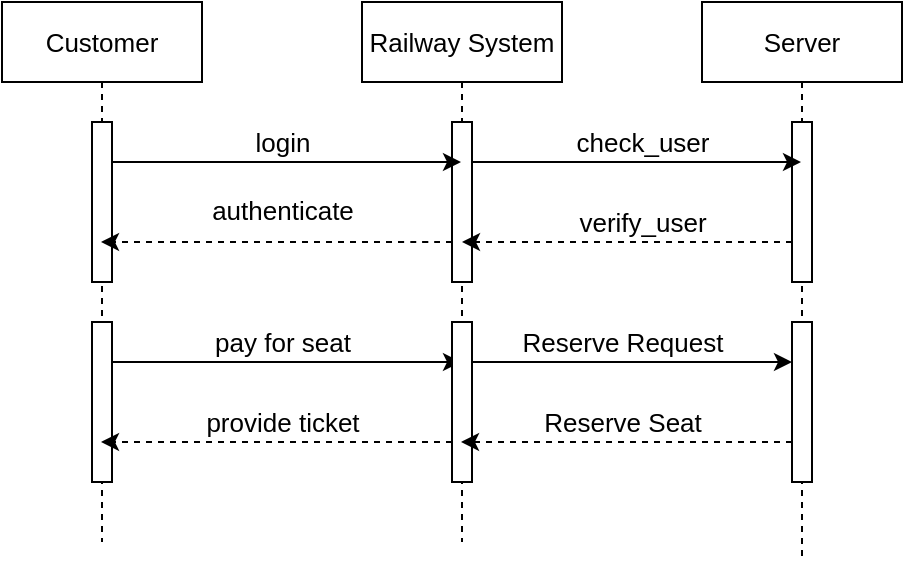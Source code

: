 <mxfile>
    <diagram id="gbISQzEUw9iSk1plu348" name="Page-1">
        <mxGraphModel dx="554" dy="443" grid="1" gridSize="10" guides="1" tooltips="1" connect="1" arrows="1" fold="1" page="1" pageScale="1" pageWidth="850" pageHeight="1100" math="0" shadow="0">
            <root>
                <mxCell id="0"/>
                <mxCell id="1" parent="0"/>
                <mxCell id="2" value="Customer" style="shape=umlLifeline;perimeter=lifelinePerimeter;whiteSpace=wrap;html=1;container=1;collapsible=0;recursiveResize=0;outlineConnect=0;fontSize=13;" vertex="1" parent="1">
                    <mxGeometry x="100" y="170" width="100" height="270" as="geometry"/>
                </mxCell>
                <mxCell id="3" value="" style="html=1;points=[];perimeter=orthogonalPerimeter;fontSize=13;" vertex="1" parent="2">
                    <mxGeometry x="45" y="60" width="10" height="80" as="geometry"/>
                </mxCell>
                <mxCell id="5" value="Railway System" style="shape=umlLifeline;perimeter=lifelinePerimeter;whiteSpace=wrap;html=1;container=1;collapsible=0;recursiveResize=0;outlineConnect=0;fontSize=13;" vertex="1" parent="1">
                    <mxGeometry x="280" y="170" width="100" height="270" as="geometry"/>
                </mxCell>
                <mxCell id="6" value="" style="html=1;points=[];perimeter=orthogonalPerimeter;fontSize=13;" vertex="1" parent="5">
                    <mxGeometry x="45" y="60" width="10" height="80" as="geometry"/>
                </mxCell>
                <mxCell id="7" value="Server" style="shape=umlLifeline;perimeter=lifelinePerimeter;whiteSpace=wrap;html=1;container=1;collapsible=0;recursiveResize=0;outlineConnect=0;fontSize=13;" vertex="1" parent="1">
                    <mxGeometry x="450" y="170" width="100" height="280" as="geometry"/>
                </mxCell>
                <mxCell id="8" value="" style="html=1;points=[];perimeter=orthogonalPerimeter;fontSize=13;" vertex="1" parent="7">
                    <mxGeometry x="45" y="60" width="10" height="80" as="geometry"/>
                </mxCell>
                <mxCell id="9" style="edgeStyle=none;html=1;fontSize=13;" edge="1" parent="1" source="3" target="5">
                    <mxGeometry relative="1" as="geometry">
                        <Array as="points">
                            <mxPoint x="220" y="250"/>
                        </Array>
                    </mxGeometry>
                </mxCell>
                <mxCell id="10" value="login" style="edgeLabel;html=1;align=center;verticalAlign=bottom;resizable=0;points=[];labelPosition=center;verticalLabelPosition=top;fontSize=13;" vertex="1" connectable="0" parent="9">
                    <mxGeometry x="0.284" y="1" relative="1" as="geometry">
                        <mxPoint x="-27" y="1" as="offset"/>
                    </mxGeometry>
                </mxCell>
                <mxCell id="11" style="edgeStyle=none;html=1;fontSize=13;dashed=1;" edge="1" parent="1">
                    <mxGeometry relative="1" as="geometry">
                        <mxPoint x="325" y="290" as="sourcePoint"/>
                        <mxPoint x="149.5" y="290" as="targetPoint"/>
                        <Array as="points">
                            <mxPoint x="310" y="290"/>
                        </Array>
                    </mxGeometry>
                </mxCell>
                <mxCell id="12" value="authenticate" style="edgeLabel;html=1;align=center;verticalAlign=top;resizable=0;points=[];fontSize=13;labelPosition=center;verticalLabelPosition=bottom;" vertex="1" connectable="0" parent="11">
                    <mxGeometry x="-0.419" y="3" relative="1" as="geometry">
                        <mxPoint x="-34" y="-33" as="offset"/>
                    </mxGeometry>
                </mxCell>
                <mxCell id="13" style="edgeStyle=none;html=1;fontSize=13;" edge="1" parent="1" source="6" target="7">
                    <mxGeometry relative="1" as="geometry">
                        <Array as="points">
                            <mxPoint x="400" y="250"/>
                        </Array>
                    </mxGeometry>
                </mxCell>
                <mxCell id="14" value="check_user" style="edgeLabel;html=1;align=center;verticalAlign=middle;resizable=0;points=[];fontSize=13;" vertex="1" connectable="0" parent="13">
                    <mxGeometry x="0.435" y="-1" relative="1" as="geometry">
                        <mxPoint x="-33" y="-11" as="offset"/>
                    </mxGeometry>
                </mxCell>
                <mxCell id="15" style="edgeStyle=none;html=1;fontSize=13;dashed=1;" edge="1" parent="1" source="8" target="5">
                    <mxGeometry relative="1" as="geometry">
                        <Array as="points">
                            <mxPoint x="450" y="290"/>
                        </Array>
                    </mxGeometry>
                </mxCell>
                <mxCell id="16" value="verify_user" style="edgeLabel;html=1;align=center;verticalAlign=middle;resizable=0;points=[];fontSize=13;" vertex="1" connectable="0" parent="15">
                    <mxGeometry x="-0.323" y="-1" relative="1" as="geometry">
                        <mxPoint x="-19" y="-9" as="offset"/>
                    </mxGeometry>
                </mxCell>
                <mxCell id="17" style="edgeStyle=none;html=1;fontSize=13;" edge="1" parent="1">
                    <mxGeometry relative="1" as="geometry">
                        <mxPoint x="155" y="350" as="sourcePoint"/>
                        <mxPoint x="329.5" y="350" as="targetPoint"/>
                        <Array as="points">
                            <mxPoint x="210" y="350"/>
                        </Array>
                    </mxGeometry>
                </mxCell>
                <mxCell id="18" value="pay for seat" style="edgeLabel;html=1;align=center;verticalAlign=middle;resizable=0;points=[];fontSize=13;" vertex="1" connectable="0" parent="17">
                    <mxGeometry x="-0.186" y="-2" relative="1" as="geometry">
                        <mxPoint x="14" y="-12" as="offset"/>
                    </mxGeometry>
                </mxCell>
                <mxCell id="19" value="" style="html=1;points=[];perimeter=orthogonalPerimeter;fontSize=13;" vertex="1" parent="1">
                    <mxGeometry x="145" y="330" width="10" height="80" as="geometry"/>
                </mxCell>
                <mxCell id="20" style="edgeStyle=none;html=1;fontSize=13;" edge="1" parent="1">
                    <mxGeometry relative="1" as="geometry">
                        <mxPoint x="330.5" y="350" as="sourcePoint"/>
                        <mxPoint x="495" y="350" as="targetPoint"/>
                        <Array as="points">
                            <mxPoint x="345.5" y="350"/>
                        </Array>
                    </mxGeometry>
                </mxCell>
                <mxCell id="21" value="Reserve Request" style="edgeLabel;html=1;align=center;verticalAlign=middle;resizable=0;points=[];fontSize=13;" vertex="1" connectable="0" parent="20">
                    <mxGeometry x="-0.295" y="-2" relative="1" as="geometry">
                        <mxPoint x="21" y="-12" as="offset"/>
                    </mxGeometry>
                </mxCell>
                <mxCell id="22" style="edgeStyle=none;html=1;fontSize=13;dashed=1;" edge="1" parent="1">
                    <mxGeometry relative="1" as="geometry">
                        <mxPoint x="325" y="390" as="sourcePoint"/>
                        <mxPoint x="149.5" y="390" as="targetPoint"/>
                        <Array as="points">
                            <mxPoint x="220" y="390"/>
                        </Array>
                    </mxGeometry>
                </mxCell>
                <mxCell id="23" value="provide ticket" style="edgeLabel;html=1;align=center;verticalAlign=middle;resizable=0;points=[];fontSize=13;" vertex="1" connectable="0" parent="22">
                    <mxGeometry x="-0.533" y="-2" relative="1" as="geometry">
                        <mxPoint x="-44" y="-8" as="offset"/>
                    </mxGeometry>
                </mxCell>
                <mxCell id="24" value="" style="html=1;points=[];perimeter=orthogonalPerimeter;fontSize=13;" vertex="1" parent="1">
                    <mxGeometry x="325" y="330" width="10" height="80" as="geometry"/>
                </mxCell>
                <mxCell id="25" style="edgeStyle=none;html=1;fontSize=13;dashed=1;" edge="1" parent="1">
                    <mxGeometry relative="1" as="geometry">
                        <mxPoint x="495" y="390" as="sourcePoint"/>
                        <mxPoint x="329.5" y="390" as="targetPoint"/>
                        <Array as="points">
                            <mxPoint x="450" y="390"/>
                        </Array>
                    </mxGeometry>
                </mxCell>
                <mxCell id="26" value="Reserve Seat" style="edgeLabel;html=1;align=center;verticalAlign=middle;resizable=0;points=[];fontSize=13;" vertex="1" connectable="0" parent="25">
                    <mxGeometry x="-0.13" y="-1" relative="1" as="geometry">
                        <mxPoint x="-13" y="-9" as="offset"/>
                    </mxGeometry>
                </mxCell>
                <mxCell id="27" value="" style="html=1;points=[];perimeter=orthogonalPerimeter;fontSize=13;" vertex="1" parent="1">
                    <mxGeometry x="495" y="330" width="10" height="80" as="geometry"/>
                </mxCell>
            </root>
        </mxGraphModel>
    </diagram>
</mxfile>